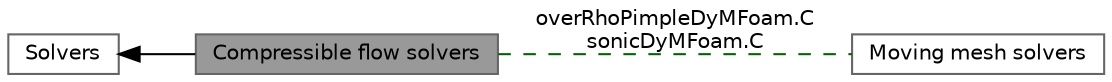 digraph "Compressible flow solvers"
{
 // LATEX_PDF_SIZE
  bgcolor="transparent";
  edge [fontname=Helvetica,fontsize=10,labelfontname=Helvetica,labelfontsize=10];
  node [fontname=Helvetica,fontsize=10,shape=box,height=0.2,width=0.4];
  rankdir=LR;
  Node1 [id="Node000001",label="Compressible flow solvers",height=0.2,width=0.4,color="gray40", fillcolor="grey60", style="filled", fontcolor="black",tooltip=" "];
  Node3 [id="Node000003",label="Moving mesh solvers",height=0.2,width=0.4,color="grey40", fillcolor="white", style="filled",URL="$group__grpMovingMeshSolvers.html",tooltip=" "];
  Node2 [id="Node000002",label="Solvers",height=0.2,width=0.4,color="grey40", fillcolor="white", style="filled",URL="$group__grpSolvers.html",tooltip=" "];
  Node2->Node1 [shape=plaintext, dir="back", style="solid"];
  Node1->Node3 [shape=plaintext, label="overRhoPimpleDyMFoam.C\nsonicDyMFoam.C", color="darkgreen", dir="none", style="dashed"];
}
